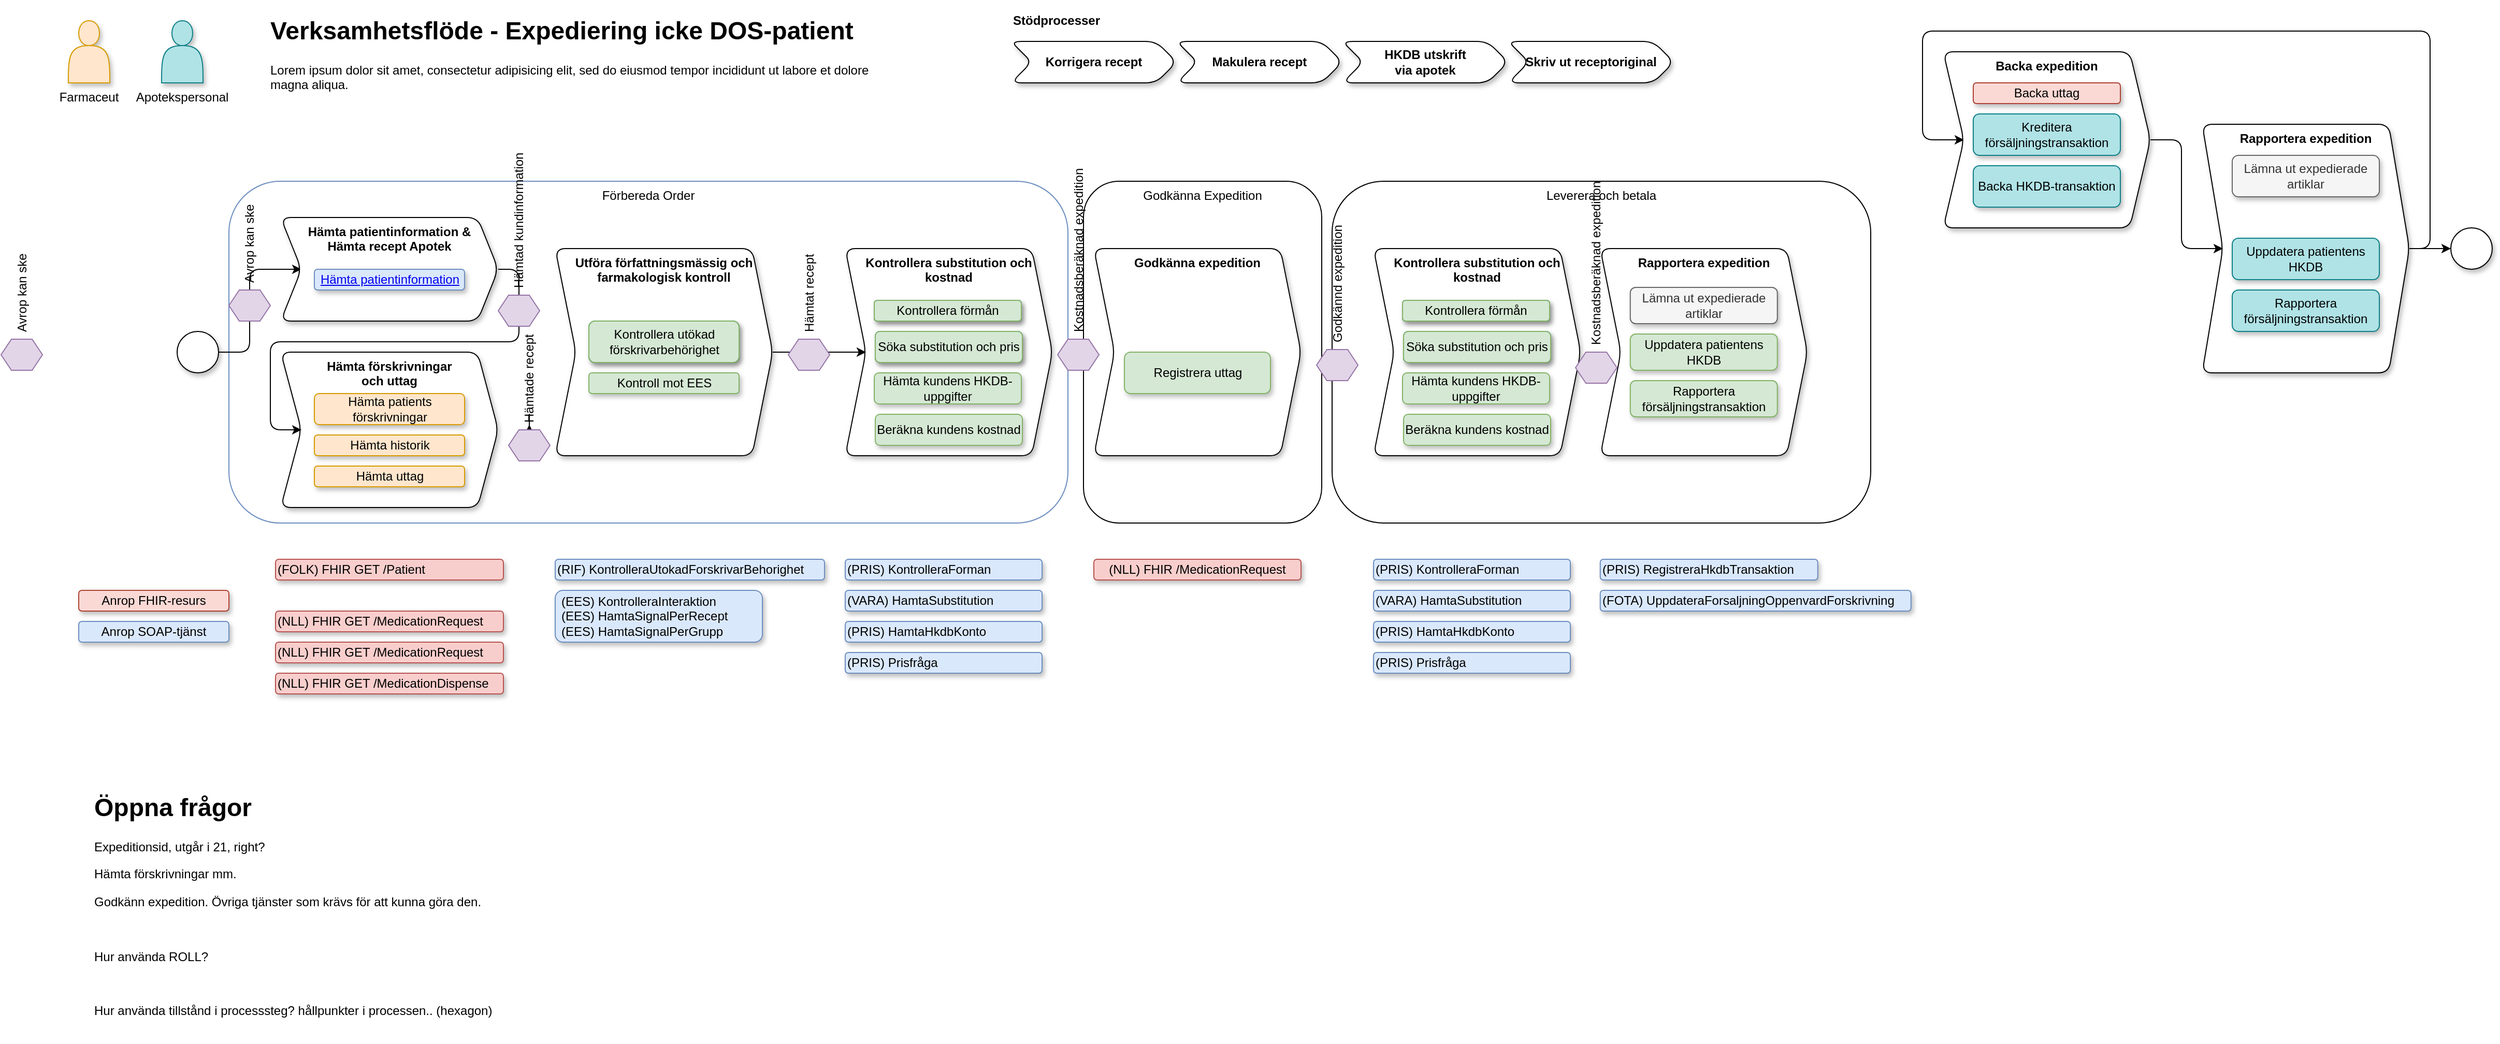 <mxfile version="13.8.5" type="github">
  <diagram id="enVK-TMlwwV190GGYCbN" name="Page-1">
    <mxGraphModel dx="2736" dy="2039" grid="1" gridSize="10" guides="1" tooltips="1" connect="1" arrows="1" fold="1" page="1" pageScale="1" pageWidth="850" pageHeight="1100" math="0" shadow="0">
      <root>
        <mxCell id="0" />
        <mxCell id="1" parent="0" />
        <mxCell id="ksKduSkaQOlg77DbCCtt-34" value="&lt;div&gt;Förbereda Order&lt;br&gt;&lt;/div&gt;" style="rounded=1;whiteSpace=wrap;html=1;align=center;horizontal=1;verticalAlign=top;strokeColor=#6c8ebf;fillColor=none;" vertex="1" parent="1">
          <mxGeometry x="-35" y="-925" width="810" height="330" as="geometry" />
        </mxCell>
        <mxCell id="BHcxovkAHU87ofvAvEho-1" value="Farmaceut" style="shape=actor;whiteSpace=wrap;html=1;rounded=1;shadow=1;labelPosition=center;verticalLabelPosition=bottom;align=center;verticalAlign=top;fillColor=#ffe6cc;strokeColor=#d79b00;" parent="1" vertex="1">
          <mxGeometry x="-190" y="-1080" width="40" height="60" as="geometry" />
        </mxCell>
        <mxCell id="BHcxovkAHU87ofvAvEho-3" style="edgeStyle=orthogonalEdgeStyle;rounded=0;orthogonalLoop=1;jettySize=auto;html=1;exitX=1;exitY=0.5;exitDx=0;exitDy=0;" parent="1" source="BHcxovkAHU87ofvAvEho-28" target="BHcxovkAHU87ofvAvEho-35" edge="1">
          <mxGeometry relative="1" as="geometry">
            <mxPoint x="280" y="-830" as="sourcePoint" />
          </mxGeometry>
        </mxCell>
        <mxCell id="BHcxovkAHU87ofvAvEho-4" value="&lt;div&gt;(VARA) HamtaSubstitution&lt;br&gt;&lt;/div&gt;" style="whiteSpace=wrap;html=1;fillColor=#dae8fc;strokeColor=#6c8ebf;rounded=1;align=left;shadow=1;" parent="1" vertex="1">
          <mxGeometry x="560" y="-530" width="190" height="20" as="geometry" />
        </mxCell>
        <mxCell id="BHcxovkAHU87ofvAvEho-8" value="(RIF) KontrolleraUtokadForskrivarBehorighet" style="whiteSpace=wrap;html=1;fillColor=#dae8fc;strokeColor=#6c8ebf;rounded=1;align=left;shadow=1;" parent="1" vertex="1">
          <mxGeometry x="280" y="-560" width="260" height="20" as="geometry" />
        </mxCell>
        <mxCell id="BHcxovkAHU87ofvAvEho-9" value="Apotekspersonal" style="shape=actor;whiteSpace=wrap;html=1;rounded=1;shadow=1;labelPosition=center;verticalLabelPosition=bottom;align=center;verticalAlign=top;fillColor=#b0e3e6;strokeColor=#0e8088;" parent="1" vertex="1">
          <mxGeometry x="-100" y="-1080" width="40" height="60" as="geometry" />
        </mxCell>
        <mxCell id="BHcxovkAHU87ofvAvEho-23" style="edgeStyle=orthogonalEdgeStyle;rounded=1;sketch=0;orthogonalLoop=1;jettySize=auto;html=1;exitX=1;exitY=0.5;exitDx=0;exitDy=0;entryX=0;entryY=0.5;entryDx=0;entryDy=0;endArrow=classic;endFill=1;strokeColor=#000000;fontSize=12;align=center;" parent="1" source="BHcxovkAHU87ofvAvEho-24" target="BHcxovkAHU87ofvAvEho-65" edge="1">
          <mxGeometry relative="1" as="geometry">
            <Array as="points">
              <mxPoint x="2090" y="-860" />
              <mxPoint x="2090" y="-1070" />
              <mxPoint x="1600" y="-1070" />
              <mxPoint x="1600" y="-965" />
            </Array>
          </mxGeometry>
        </mxCell>
        <mxCell id="BHcxovkAHU87ofvAvEho-24" value="Rapportera expedition" style="shape=step;perimeter=stepPerimeter;whiteSpace=wrap;html=1;fixedSize=1;rounded=1;shadow=1;fontStyle=1;verticalAlign=top;" parent="1" vertex="1">
          <mxGeometry x="1870" y="-980" width="200" height="240" as="geometry" />
        </mxCell>
        <mxCell id="BHcxovkAHU87ofvAvEho-25" value="Korrigera recept" style="shape=step;perimeter=stepPerimeter;whiteSpace=wrap;html=1;fixedSize=1;rounded=1;shadow=1;fontStyle=1" parent="1" vertex="1">
          <mxGeometry x="720" y="-1060" width="160" height="40" as="geometry" />
        </mxCell>
        <mxCell id="BHcxovkAHU87ofvAvEho-28" value="Utföra författningsmässig och farmakologisk kontroll" style="shape=step;perimeter=stepPerimeter;whiteSpace=wrap;html=1;fixedSize=1;rounded=1;shadow=1;fontStyle=1;horizontal=1;verticalAlign=top;" parent="1" vertex="1">
          <mxGeometry x="280" y="-860" width="210" height="200" as="geometry" />
        </mxCell>
        <mxCell id="BHcxovkAHU87ofvAvEho-31" value="Kontrollera utökad förskrivarbehörighet" style="rounded=1;whiteSpace=wrap;html=1;shadow=1;fillColor=#b0e3e6;strokeColor=#0e8088;" parent="1" vertex="1">
          <mxGeometry x="312.5" y="-790" width="145" height="40" as="geometry" />
        </mxCell>
        <mxCell id="BHcxovkAHU87ofvAvEho-32" value="Kontroll mot EES" style="rounded=1;whiteSpace=wrap;html=1;shadow=1;fillColor=#d5e8d4;strokeColor=#82b366;" parent="1" vertex="1">
          <mxGeometry x="312.5" y="-740" width="145" height="20" as="geometry" />
        </mxCell>
        <mxCell id="BHcxovkAHU87ofvAvEho-33" value="&lt;div align=&quot;left&quot;&gt;(EES) KontrolleraInteraktion&lt;/div&gt;&lt;div align=&quot;left&quot;&gt;(EES) HamtaSignalPerRecept&lt;/div&gt;&lt;div align=&quot;left&quot;&gt;(EES) HamtaSignalPerGrupp&lt;/div&gt;" style="whiteSpace=wrap;html=1;fillColor=#dae8fc;strokeColor=#6c8ebf;rounded=1;align=left;spacingRight=0;spacingLeft=4;shadow=1;" parent="1" vertex="1">
          <mxGeometry x="280" y="-530" width="200" height="50" as="geometry" />
        </mxCell>
        <mxCell id="BHcxovkAHU87ofvAvEho-35" value="Kontrollera substitution och kostnad" style="shape=step;perimeter=stepPerimeter;whiteSpace=wrap;html=1;fixedSize=1;rounded=1;shadow=1;fontStyle=1;verticalAlign=top;" parent="1" vertex="1">
          <mxGeometry x="560" y="-860" width="200" height="200" as="geometry" />
        </mxCell>
        <mxCell id="BHcxovkAHU87ofvAvEho-36" value="Kontrollera förmån" style="rounded=1;whiteSpace=wrap;html=1;shadow=1;fontSize=12;fillColor=#b0e3e6;strokeColor=#0e8088;" parent="1" vertex="1">
          <mxGeometry x="588" y="-810" width="142" height="20" as="geometry" />
        </mxCell>
        <mxCell id="BHcxovkAHU87ofvAvEho-41" value="Hämta kundens HKDB-uppgifter" style="rounded=1;whiteSpace=wrap;html=1;shadow=1;fillColor=#d5e8d4;strokeColor=#82b366;" parent="1" vertex="1">
          <mxGeometry x="588" y="-740" width="142" height="30" as="geometry" />
        </mxCell>
        <mxCell id="BHcxovkAHU87ofvAvEho-43" value="Beräkna kundens kostnad" style="rounded=1;whiteSpace=wrap;html=1;shadow=1;fillColor=#d5e8d4;strokeColor=#82b366;" parent="1" vertex="1">
          <mxGeometry x="589" y="-700" width="142" height="30" as="geometry" />
        </mxCell>
        <mxCell id="BHcxovkAHU87ofvAvEho-45" value="Godkänna expedition" style="shape=step;perimeter=stepPerimeter;whiteSpace=wrap;html=1;fixedSize=1;rounded=1;shadow=1;fontStyle=1;verticalAlign=top;" parent="1" vertex="1">
          <mxGeometry x="800" y="-860" width="200" height="200" as="geometry" />
        </mxCell>
        <mxCell id="BHcxovkAHU87ofvAvEho-49" value="Registrera uttag" style="rounded=1;whiteSpace=wrap;html=1;shadow=1;fontSize=12;fillColor=#d5e8d4;strokeColor=#82b366;" parent="1" vertex="1">
          <mxGeometry x="829.5" y="-760" width="141" height="40" as="geometry" />
        </mxCell>
        <mxCell id="BHcxovkAHU87ofvAvEho-50" value="Lämna ut expedierade artiklar" style="rounded=1;whiteSpace=wrap;html=1;shadow=1;fillColor=#f5f5f5;strokeColor=#666666;fontColor=#333333;" parent="1" vertex="1">
          <mxGeometry x="1899" y="-950" width="142" height="40" as="geometry" />
        </mxCell>
        <mxCell id="BHcxovkAHU87ofvAvEho-52" value="Uppdatera patientens HKDB" style="rounded=1;whiteSpace=wrap;html=1;shadow=1;fillColor=#b0e3e6;strokeColor=#0e8088;" parent="1" vertex="1">
          <mxGeometry x="1899" y="-870" width="142" height="40" as="geometry" />
        </mxCell>
        <mxCell id="BHcxovkAHU87ofvAvEho-53" value="Rapportera försäljningstransaktion" style="rounded=1;whiteSpace=wrap;html=1;shadow=1;fillColor=#b0e3e6;strokeColor=#0e8088;" parent="1" vertex="1">
          <mxGeometry x="1899" y="-820" width="142" height="40" as="geometry" />
        </mxCell>
        <mxCell id="BHcxovkAHU87ofvAvEho-59" value="Makulera recept" style="shape=step;perimeter=stepPerimeter;whiteSpace=wrap;html=1;fixedSize=1;rounded=1;shadow=1;fontStyle=1" parent="1" vertex="1">
          <mxGeometry x="880" y="-1060" width="160" height="40" as="geometry" />
        </mxCell>
        <mxCell id="BHcxovkAHU87ofvAvEho-60" value="&lt;div&gt;HKDB utskrift&lt;/div&gt;&lt;div&gt; via apotek&lt;/div&gt;" style="shape=step;perimeter=stepPerimeter;whiteSpace=wrap;html=1;fixedSize=1;rounded=1;shadow=1;fontStyle=1" parent="1" vertex="1">
          <mxGeometry x="1040" y="-1060" width="160" height="40" as="geometry" />
        </mxCell>
        <mxCell id="BHcxovkAHU87ofvAvEho-61" value="" style="ellipse;whiteSpace=wrap;html=1;aspect=fixed;rounded=1;shadow=1;fontSize=12;" parent="1" vertex="1">
          <mxGeometry x="2110" y="-880" width="40" height="40" as="geometry" />
        </mxCell>
        <mxCell id="BHcxovkAHU87ofvAvEho-62" value="" style="endArrow=classic;html=1;strokeColor=#000000;fontSize=12;align=center;entryX=0;entryY=0.5;entryDx=0;entryDy=0;exitX=1;exitY=0.5;exitDx=0;exitDy=0;" parent="1" source="BHcxovkAHU87ofvAvEho-24" target="BHcxovkAHU87ofvAvEho-61" edge="1">
          <mxGeometry width="50" height="50" relative="1" as="geometry">
            <mxPoint x="1980" y="-670" as="sourcePoint" />
            <mxPoint x="2030" y="-720" as="targetPoint" />
          </mxGeometry>
        </mxCell>
        <mxCell id="BHcxovkAHU87ofvAvEho-63" value="Anrop FHIR-resurs" style="rounded=1;whiteSpace=wrap;html=1;shadow=1;fontSize=12;fillColor=#fad9d5;strokeColor=#ae4132;" parent="1" vertex="1">
          <mxGeometry x="-180" y="-530" width="145" height="20" as="geometry" />
        </mxCell>
        <mxCell id="BHcxovkAHU87ofvAvEho-64" value="Anrop SOAP-tjänst" style="rounded=1;whiteSpace=wrap;html=1;shadow=1;fontSize=12;fillColor=#dae8fc;strokeColor=#6c8ebf;" parent="1" vertex="1">
          <mxGeometry x="-180" y="-500" width="145" height="20" as="geometry" />
        </mxCell>
        <mxCell id="BHcxovkAHU87ofvAvEho-65" value="Backa expedition" style="shape=step;perimeter=stepPerimeter;whiteSpace=wrap;html=1;fixedSize=1;rounded=1;shadow=1;fontStyle=1;verticalAlign=top;" parent="1" vertex="1">
          <mxGeometry x="1620" y="-1050" width="200" height="170" as="geometry" />
        </mxCell>
        <mxCell id="BHcxovkAHU87ofvAvEho-66" value="Kreditera försäljningstransaktion" style="rounded=1;whiteSpace=wrap;html=1;shadow=1;fillColor=#b0e3e6;strokeColor=#0e8088;" parent="1" vertex="1">
          <mxGeometry x="1649" y="-990" width="142" height="40" as="geometry" />
        </mxCell>
        <mxCell id="BHcxovkAHU87ofvAvEho-67" value="Backa HKDB-transaktion" style="rounded=1;whiteSpace=wrap;html=1;shadow=1;fillColor=#b0e3e6;strokeColor=#0e8088;" parent="1" vertex="1">
          <mxGeometry x="1649" y="-940" width="142" height="40" as="geometry" />
        </mxCell>
        <mxCell id="BHcxovkAHU87ofvAvEho-68" value="Backa uttag" style="rounded=1;whiteSpace=wrap;html=1;shadow=1;fillColor=#fad9d5;strokeColor=#ae4132;" parent="1" vertex="1">
          <mxGeometry x="1649" y="-1020" width="142" height="20" as="geometry" />
        </mxCell>
        <mxCell id="BHcxovkAHU87ofvAvEho-69" value="" style="endArrow=classic;html=1;strokeColor=#000000;fontSize=12;align=center;exitX=1;exitY=0.5;exitDx=0;exitDy=0;" parent="1" source="BHcxovkAHU87ofvAvEho-65" edge="1">
          <mxGeometry width="50" height="50" relative="1" as="geometry">
            <mxPoint x="1620" y="-890" as="sourcePoint" />
            <mxPoint x="1890" y="-860" as="targetPoint" />
            <Array as="points">
              <mxPoint x="1850" y="-965" />
              <mxPoint x="1850" y="-860" />
            </Array>
          </mxGeometry>
        </mxCell>
        <mxCell id="BHcxovkAHU87ofvAvEho-73" value="Skriv ut receptoriginal" style="shape=step;perimeter=stepPerimeter;whiteSpace=wrap;html=1;fixedSize=1;rounded=1;shadow=1;fontStyle=1" parent="1" vertex="1">
          <mxGeometry x="1200" y="-1060" width="160" height="40" as="geometry" />
        </mxCell>
        <mxCell id="BHcxovkAHU87ofvAvEho-74" value="&lt;h1&gt;Verksamhetsflöde - Expediering icke DOS-patient&lt;br&gt;&lt;/h1&gt;&lt;p&gt;Lorem ipsum dolor sit amet, consectetur adipisicing elit, sed do eiusmod tempor incididunt ut labore et dolore magna aliqua.&lt;/p&gt;" style="text;html=1;strokeColor=none;fillColor=none;spacing=5;spacingTop=-20;whiteSpace=wrap;overflow=hidden;rounded=0;shadow=1;fontSize=12;" parent="1" vertex="1">
          <mxGeometry y="-1090" width="600" height="120" as="geometry" />
        </mxCell>
        <mxCell id="BHcxovkAHU87ofvAvEho-75" value="&lt;b&gt;Stödprocesser&lt;/b&gt;" style="text;html=1;strokeColor=none;fillColor=none;align=left;verticalAlign=middle;whiteSpace=wrap;rounded=0;shadow=1;fontSize=12;" parent="1" vertex="1">
          <mxGeometry x="720" y="-1090" width="219" height="20" as="geometry" />
        </mxCell>
        <mxCell id="BHcxovkAHU87ofvAvEho-76" value="Hämta förskrivningar&lt;br&gt;och uttag" style="shape=step;perimeter=stepPerimeter;whiteSpace=wrap;html=1;fixedSize=1;rounded=1;shadow=1;fontStyle=1;horizontal=1;verticalAlign=top;" parent="1" vertex="1">
          <mxGeometry x="15" y="-760" width="210" height="150" as="geometry" />
        </mxCell>
        <mxCell id="ksKduSkaQOlg77DbCCtt-16" style="edgeStyle=orthogonalEdgeStyle;rounded=1;orthogonalLoop=1;jettySize=auto;html=1;entryX=0;entryY=0.5;entryDx=0;entryDy=0;" edge="1" parent="1" source="BHcxovkAHU87ofvAvEho-80" target="ksKduSkaQOlg77DbCCtt-11">
          <mxGeometry relative="1" as="geometry">
            <Array as="points">
              <mxPoint x="-15" y="-760" />
              <mxPoint x="-15" y="-840" />
            </Array>
          </mxGeometry>
        </mxCell>
        <mxCell id="BHcxovkAHU87ofvAvEho-80" value="" style="ellipse;whiteSpace=wrap;html=1;aspect=fixed;rounded=1;shadow=1;fontSize=12;" parent="1" vertex="1">
          <mxGeometry x="-85" y="-780" width="40" height="40" as="geometry" />
        </mxCell>
        <mxCell id="BHcxovkAHU87ofvAvEho-88" value="(NLL) FHIR GET /MedicationDispense" style="whiteSpace=wrap;html=1;fillColor=#f8cecc;strokeColor=#b85450;rounded=1;align=left;shadow=1;" parent="1" vertex="1">
          <mxGeometry x="10" y="-450" width="220" height="20" as="geometry" />
        </mxCell>
        <UserObject label="(FOLK) FHIR GET /Patient" tooltip="Folkbokförda personer (FOLK)" id="BHcxovkAHU87ofvAvEho-90">
          <mxCell style="whiteSpace=wrap;html=1;fillColor=#f8cecc;strokeColor=#b85450;rounded=1;align=left;shadow=1;" parent="1" vertex="1">
            <mxGeometry x="10" y="-560" width="220" height="20" as="geometry" />
          </mxCell>
        </UserObject>
        <mxCell id="BHcxovkAHU87ofvAvEho-87" value="(NLL) FHIR GET /MedicationRequest" style="whiteSpace=wrap;html=1;fillColor=#f8cecc;strokeColor=#b85450;rounded=1;align=left;shadow=1;" parent="1" vertex="1">
          <mxGeometry x="10" y="-510" width="220" height="20" as="geometry" />
        </mxCell>
        <mxCell id="ksKduSkaQOlg77DbCCtt-4" value="Hämta patients förskrivningar" style="rounded=1;whiteSpace=wrap;html=1;shadow=1;fontSize=12;fillColor=#ffe6cc;strokeColor=#d79b00;" vertex="1" parent="1">
          <mxGeometry x="47.5" y="-720" width="145" height="30" as="geometry" />
        </mxCell>
        <mxCell id="ksKduSkaQOlg77DbCCtt-17" style="edgeStyle=orthogonalEdgeStyle;rounded=1;orthogonalLoop=1;jettySize=auto;html=1;exitX=1;exitY=0.5;exitDx=0;exitDy=0;entryX=0;entryY=0.5;entryDx=0;entryDy=0;" edge="1" parent="1" source="ksKduSkaQOlg77DbCCtt-11" target="BHcxovkAHU87ofvAvEho-76">
          <mxGeometry relative="1" as="geometry">
            <Array as="points">
              <mxPoint x="245" y="-840" />
              <mxPoint x="245" y="-770" />
              <mxPoint x="5" y="-770" />
              <mxPoint x="5" y="-685" />
            </Array>
          </mxGeometry>
        </mxCell>
        <mxCell id="ksKduSkaQOlg77DbCCtt-11" value="&lt;div&gt;Hämta patientinformation &amp;amp; &lt;br&gt;&lt;/div&gt;&lt;div&gt;Hämta recept Apotek&lt;/div&gt;" style="shape=step;perimeter=stepPerimeter;whiteSpace=wrap;html=1;fixedSize=1;rounded=1;shadow=1;fontStyle=1;horizontal=1;verticalAlign=top;" vertex="1" parent="1">
          <mxGeometry x="15" y="-890" width="210" height="100" as="geometry" />
        </mxCell>
        <mxCell id="ksKduSkaQOlg77DbCCtt-12" value="&lt;a href=&quot;null&quot;&gt;Hämta patientinformation&lt;/a&gt;" style="rounded=1;whiteSpace=wrap;html=1;shadow=1;fontSize=12;fillColor=#dae8fc;strokeColor=#6c8ebf;" vertex="1" parent="1">
          <mxGeometry x="47.5" y="-840" width="145" height="20" as="geometry" />
        </mxCell>
        <mxCell id="ksKduSkaQOlg77DbCCtt-19" value="Söka substitution och pris" style="rounded=1;whiteSpace=wrap;html=1;shadow=1;fontSize=12;fillColor=#b0e3e6;strokeColor=#0e8088;" vertex="1" parent="1">
          <mxGeometry x="589" y="-780" width="142" height="30" as="geometry" />
        </mxCell>
        <mxCell id="ksKduSkaQOlg77DbCCtt-20" value="Hämta historik" style="rounded=1;whiteSpace=wrap;html=1;shadow=1;fontSize=12;fillColor=#ffe6cc;strokeColor=#d79b00;" vertex="1" parent="1">
          <mxGeometry x="47.5" y="-680" width="145" height="20" as="geometry" />
        </mxCell>
        <mxCell id="ksKduSkaQOlg77DbCCtt-21" value="Hämta uttag" style="rounded=1;whiteSpace=wrap;html=1;shadow=1;fontSize=12;fillColor=#ffe6cc;strokeColor=#d79b00;" vertex="1" parent="1">
          <mxGeometry x="47.5" y="-650" width="145" height="20" as="geometry" />
        </mxCell>
        <mxCell id="ksKduSkaQOlg77DbCCtt-24" value="(PRIS) KontrolleraForman" style="whiteSpace=wrap;html=1;fillColor=#dae8fc;strokeColor=#6c8ebf;rounded=1;align=left;shadow=1;" vertex="1" parent="1">
          <mxGeometry x="560" y="-560" width="190" height="20" as="geometry" />
        </mxCell>
        <mxCell id="ksKduSkaQOlg77DbCCtt-25" value="&lt;div&gt;(PRIS) HamtaHkdbKonto&lt;br&gt;&lt;/div&gt;" style="whiteSpace=wrap;html=1;fillColor=#dae8fc;strokeColor=#6c8ebf;rounded=1;align=left;shadow=1;" vertex="1" parent="1">
          <mxGeometry x="560" y="-500" width="190" height="20" as="geometry" />
        </mxCell>
        <mxCell id="ksKduSkaQOlg77DbCCtt-26" value="&lt;div&gt;(PRIS) Prisfråga&lt;br&gt;&lt;/div&gt;" style="whiteSpace=wrap;html=1;fillColor=#dae8fc;strokeColor=#6c8ebf;rounded=1;align=left;shadow=1;" vertex="1" parent="1">
          <mxGeometry x="560" y="-470" width="190" height="20" as="geometry" />
        </mxCell>
        <mxCell id="ksKduSkaQOlg77DbCCtt-27" value="(NLL) FHIR /MedicationRequest" style="whiteSpace=wrap;html=1;fillColor=#f8cecc;strokeColor=#b85450;rounded=1;shadow=1;" vertex="1" parent="1">
          <mxGeometry x="800" y="-560" width="200" height="20" as="geometry" />
        </mxCell>
        <mxCell id="ksKduSkaQOlg77DbCCtt-28" value="Söka substitution och pris" style="rounded=1;whiteSpace=wrap;html=1;shadow=1;fontSize=12;fillColor=#d5e8d4;strokeColor=#82b366;" vertex="1" parent="1">
          <mxGeometry x="589" y="-780" width="142" height="30" as="geometry" />
        </mxCell>
        <mxCell id="ksKduSkaQOlg77DbCCtt-29" value="Kontrollera förmån" style="rounded=1;whiteSpace=wrap;html=1;shadow=1;fontSize=12;fillColor=#d5e8d4;strokeColor=#82b366;" vertex="1" parent="1">
          <mxGeometry x="588" y="-810" width="142" height="20" as="geometry" />
        </mxCell>
        <mxCell id="ksKduSkaQOlg77DbCCtt-30" value="Kontrollera utökad förskrivarbehörighet" style="rounded=1;whiteSpace=wrap;html=1;shadow=1;fillColor=#d5e8d4;strokeColor=#82b366;" vertex="1" parent="1">
          <mxGeometry x="312.5" y="-790" width="145" height="40" as="geometry" />
        </mxCell>
        <mxCell id="ksKduSkaQOlg77DbCCtt-31" value="&lt;div&gt;(PRIS) RegistreraHkdbTransaktion&lt;br&gt;&lt;/div&gt;" style="whiteSpace=wrap;html=1;fillColor=#dae8fc;strokeColor=#6c8ebf;rounded=1;align=left;shadow=1;" vertex="1" parent="1">
          <mxGeometry x="1288.87" y="-560" width="210" height="20" as="geometry" />
        </mxCell>
        <mxCell id="ksKduSkaQOlg77DbCCtt-32" value="&lt;div&gt;(FOTA) UppdateraForsaljningOppenvardForskrivning&lt;br&gt;&lt;/div&gt;" style="whiteSpace=wrap;html=1;fillColor=#dae8fc;strokeColor=#6c8ebf;rounded=1;align=left;shadow=1;" vertex="1" parent="1">
          <mxGeometry x="1288.87" y="-530" width="300" height="20" as="geometry" />
        </mxCell>
        <mxCell id="ksKduSkaQOlg77DbCCtt-33" value="(NLL) FHIR GET /MedicationRequest" style="whiteSpace=wrap;html=1;fillColor=#f8cecc;strokeColor=#b85450;rounded=1;align=left;shadow=1;" vertex="1" parent="1">
          <mxGeometry x="10" y="-480" width="220" height="20" as="geometry" />
        </mxCell>
        <mxCell id="ksKduSkaQOlg77DbCCtt-35" value="Godkänna Expedition" style="rounded=1;whiteSpace=wrap;html=1;align=center;fillColor=none;horizontal=1;verticalAlign=top;" vertex="1" parent="1">
          <mxGeometry x="790" y="-925" width="230" height="330" as="geometry" />
        </mxCell>
        <mxCell id="ksKduSkaQOlg77DbCCtt-53" value="Kontrollera substitution och kostnad" style="shape=step;perimeter=stepPerimeter;whiteSpace=wrap;html=1;fixedSize=1;rounded=1;shadow=1;fontStyle=1;verticalAlign=top;" vertex="1" parent="1">
          <mxGeometry x="1070" y="-860" width="200" height="200" as="geometry" />
        </mxCell>
        <mxCell id="ksKduSkaQOlg77DbCCtt-54" value="Kontrollera förmån" style="rounded=1;whiteSpace=wrap;html=1;shadow=1;fontSize=12;fillColor=#b0e3e6;strokeColor=#0e8088;" vertex="1" parent="1">
          <mxGeometry x="1098" y="-810" width="142" height="20" as="geometry" />
        </mxCell>
        <mxCell id="ksKduSkaQOlg77DbCCtt-55" value="Hämta kundens HKDB-uppgifter" style="rounded=1;whiteSpace=wrap;html=1;shadow=1;fillColor=#d5e8d4;strokeColor=#82b366;" vertex="1" parent="1">
          <mxGeometry x="1098" y="-740" width="142" height="30" as="geometry" />
        </mxCell>
        <mxCell id="ksKduSkaQOlg77DbCCtt-56" value="Beräkna kundens kostnad" style="rounded=1;whiteSpace=wrap;html=1;shadow=1;fillColor=#d5e8d4;strokeColor=#82b366;" vertex="1" parent="1">
          <mxGeometry x="1099" y="-700" width="142" height="30" as="geometry" />
        </mxCell>
        <mxCell id="ksKduSkaQOlg77DbCCtt-57" value="Söka substitution och pris" style="rounded=1;whiteSpace=wrap;html=1;shadow=1;fontSize=12;fillColor=#b0e3e6;strokeColor=#0e8088;" vertex="1" parent="1">
          <mxGeometry x="1099" y="-780" width="142" height="30" as="geometry" />
        </mxCell>
        <mxCell id="ksKduSkaQOlg77DbCCtt-58" value="Söka substitution och pris" style="rounded=1;whiteSpace=wrap;html=1;shadow=1;fontSize=12;fillColor=#d5e8d4;strokeColor=#82b366;" vertex="1" parent="1">
          <mxGeometry x="1099" y="-780" width="142" height="30" as="geometry" />
        </mxCell>
        <mxCell id="ksKduSkaQOlg77DbCCtt-59" value="Kontrollera förmån" style="rounded=1;whiteSpace=wrap;html=1;shadow=1;fontSize=12;fillColor=#d5e8d4;strokeColor=#82b366;" vertex="1" parent="1">
          <mxGeometry x="1098" y="-810" width="142" height="20" as="geometry" />
        </mxCell>
        <mxCell id="ksKduSkaQOlg77DbCCtt-60" value="Leverera och betala" style="rounded=1;whiteSpace=wrap;html=1;align=center;fillColor=none;horizontal=1;verticalAlign=top;" vertex="1" parent="1">
          <mxGeometry x="1030" y="-925" width="520" height="330" as="geometry" />
        </mxCell>
        <mxCell id="ksKduSkaQOlg77DbCCtt-61" value="Rapportera expedition" style="shape=step;perimeter=stepPerimeter;whiteSpace=wrap;html=1;fixedSize=1;rounded=1;shadow=1;fontStyle=1;verticalAlign=top;" vertex="1" parent="1">
          <mxGeometry x="1288.87" y="-860" width="200" height="200" as="geometry" />
        </mxCell>
        <mxCell id="ksKduSkaQOlg77DbCCtt-68" value="Lämna ut expedierade artiklar" style="rounded=1;whiteSpace=wrap;html=1;shadow=1;fillColor=#f5f5f5;strokeColor=#666666;fontColor=#333333;" vertex="1" parent="1">
          <mxGeometry x="1317.87" y="-822.5" width="142" height="35" as="geometry" />
        </mxCell>
        <mxCell id="ksKduSkaQOlg77DbCCtt-69" value="Uppdatera patientens HKDB" style="rounded=1;whiteSpace=wrap;html=1;shadow=1;fillColor=#d5e8d4;strokeColor=#82b366;" vertex="1" parent="1">
          <mxGeometry x="1317.87" y="-777.5" width="142" height="35" as="geometry" />
        </mxCell>
        <mxCell id="ksKduSkaQOlg77DbCCtt-70" value="Rapportera försäljningstransaktion" style="rounded=1;whiteSpace=wrap;html=1;shadow=1;fillColor=#d5e8d4;strokeColor=#82b366;" vertex="1" parent="1">
          <mxGeometry x="1317.87" y="-732.5" width="142" height="35" as="geometry" />
        </mxCell>
        <mxCell id="ksKduSkaQOlg77DbCCtt-71" value="&lt;div&gt;(VARA) HamtaSubstitution&lt;br&gt;&lt;/div&gt;" style="whiteSpace=wrap;html=1;fillColor=#dae8fc;strokeColor=#6c8ebf;rounded=1;align=left;shadow=1;" vertex="1" parent="1">
          <mxGeometry x="1070" y="-530" width="190" height="20" as="geometry" />
        </mxCell>
        <mxCell id="ksKduSkaQOlg77DbCCtt-72" value="(PRIS) KontrolleraForman" style="whiteSpace=wrap;html=1;fillColor=#dae8fc;strokeColor=#6c8ebf;rounded=1;align=left;shadow=1;" vertex="1" parent="1">
          <mxGeometry x="1070" y="-560" width="190" height="20" as="geometry" />
        </mxCell>
        <mxCell id="ksKduSkaQOlg77DbCCtt-73" value="&lt;div&gt;(PRIS) HamtaHkdbKonto&lt;br&gt;&lt;/div&gt;" style="whiteSpace=wrap;html=1;fillColor=#dae8fc;strokeColor=#6c8ebf;rounded=1;align=left;shadow=1;" vertex="1" parent="1">
          <mxGeometry x="1070" y="-500" width="190" height="20" as="geometry" />
        </mxCell>
        <mxCell id="ksKduSkaQOlg77DbCCtt-74" value="&lt;div&gt;(PRIS) Prisfråga&lt;br&gt;&lt;/div&gt;" style="whiteSpace=wrap;html=1;fillColor=#dae8fc;strokeColor=#6c8ebf;rounded=1;align=left;shadow=1;" vertex="1" parent="1">
          <mxGeometry x="1070" y="-470" width="190" height="20" as="geometry" />
        </mxCell>
        <mxCell id="ksKduSkaQOlg77DbCCtt-76" value="Avrop kan ske" style="text;html=1;strokeColor=none;fillColor=none;align=left;verticalAlign=middle;whiteSpace=wrap;rounded=0;horizontal=1;rotation=-90;" vertex="1" parent="1">
          <mxGeometry x="-320" y="-872.5" width="170" height="20" as="geometry" />
        </mxCell>
        <mxCell id="ksKduSkaQOlg77DbCCtt-77" value="&lt;h1&gt;Öppna frågor&lt;br&gt;&lt;/h1&gt;&lt;p&gt;Expeditionsid, utgår i 21, right?&lt;/p&gt;&lt;p&gt;Hämta förskrivningar mm. &lt;br&gt;&lt;/p&gt;&lt;p&gt;Godkänn expedition. Övriga tjänster som krävs för att kunna göra den. &lt;br&gt;&lt;/p&gt;&lt;p&gt;&lt;br&gt;&lt;/p&gt;&lt;p&gt;Hur använda ROLL?&lt;/p&gt;&lt;p&gt;&lt;br&gt;&lt;/p&gt;&lt;p&gt;Hur använda tillstånd i processsteg? hållpunkter i processen.. (hexagon)&lt;br&gt;&lt;/p&gt;" style="text;html=1;strokeColor=none;fillColor=none;spacing=5;spacingTop=-20;whiteSpace=wrap;overflow=hidden;rounded=0;shadow=1;align=left;" vertex="1" parent="1">
          <mxGeometry x="-170" y="-340" width="450" height="240" as="geometry" />
        </mxCell>
        <mxCell id="ksKduSkaQOlg77DbCCtt-78" value="" style="shape=hexagon;perimeter=hexagonPerimeter2;whiteSpace=wrap;html=1;fixedSize=1;fillColor=#e1d5e7;align=center;size=10;horizontal=0;strokeColor=#9673a6;" vertex="1" parent="1">
          <mxGeometry x="-255" y="-772.5" width="40" height="30" as="geometry" />
        </mxCell>
        <mxCell id="ksKduSkaQOlg77DbCCtt-79" value="Avrop kan ske" style="text;html=1;strokeColor=none;fillColor=none;align=left;verticalAlign=middle;whiteSpace=wrap;rounded=0;horizontal=1;rotation=-90;" vertex="1" parent="1">
          <mxGeometry x="-100" y="-920" width="170" height="20" as="geometry" />
        </mxCell>
        <mxCell id="ksKduSkaQOlg77DbCCtt-80" value="" style="shape=hexagon;perimeter=hexagonPerimeter2;whiteSpace=wrap;html=1;fixedSize=1;fillColor=#e1d5e7;align=center;size=10;horizontal=0;strokeColor=#9673a6;" vertex="1" parent="1">
          <mxGeometry x="-35" y="-820" width="40" height="30" as="geometry" />
        </mxCell>
        <mxCell id="ksKduSkaQOlg77DbCCtt-81" value="Hämtad kundinformation" style="text;html=1;strokeColor=none;fillColor=none;align=left;verticalAlign=middle;whiteSpace=wrap;rounded=0;horizontal=1;rotation=-90;" vertex="1" parent="1">
          <mxGeometry x="160" y="-915" width="170" height="20" as="geometry" />
        </mxCell>
        <mxCell id="ksKduSkaQOlg77DbCCtt-82" value="" style="shape=hexagon;perimeter=hexagonPerimeter2;whiteSpace=wrap;html=1;fixedSize=1;fillColor=#e1d5e7;align=center;size=10;horizontal=0;strokeColor=#9673a6;" vertex="1" parent="1">
          <mxGeometry x="225" y="-815" width="40" height="30" as="geometry" />
        </mxCell>
        <mxCell id="ksKduSkaQOlg77DbCCtt-83" value="Hämtade recept" style="text;html=1;strokeColor=none;fillColor=none;align=left;verticalAlign=middle;whiteSpace=wrap;rounded=0;horizontal=1;rotation=-90;" vertex="1" parent="1">
          <mxGeometry x="170" y="-785" width="170" height="20" as="geometry" />
        </mxCell>
        <mxCell id="ksKduSkaQOlg77DbCCtt-85" value="" style="edgeStyle=orthogonalEdgeStyle;rounded=1;orthogonalLoop=1;jettySize=auto;html=1;" edge="1" parent="1" source="ksKduSkaQOlg77DbCCtt-84" target="ksKduSkaQOlg77DbCCtt-83">
          <mxGeometry relative="1" as="geometry" />
        </mxCell>
        <mxCell id="ksKduSkaQOlg77DbCCtt-84" value="" style="shape=hexagon;perimeter=hexagonPerimeter2;whiteSpace=wrap;html=1;fixedSize=1;fillColor=#e1d5e7;align=center;size=10;horizontal=0;strokeColor=#9673a6;" vertex="1" parent="1">
          <mxGeometry x="235" y="-685" width="40" height="30" as="geometry" />
        </mxCell>
        <mxCell id="ksKduSkaQOlg77DbCCtt-86" value="" style="shape=hexagon;perimeter=hexagonPerimeter2;whiteSpace=wrap;html=1;fixedSize=1;fillColor=#e1d5e7;align=center;size=10;horizontal=0;strokeColor=#9673a6;" vertex="1" parent="1">
          <mxGeometry x="505" y="-772.5" width="40" height="30" as="geometry" />
        </mxCell>
        <mxCell id="ksKduSkaQOlg77DbCCtt-87" value="Hämtat recept" style="text;html=1;strokeColor=none;fillColor=none;align=left;verticalAlign=middle;whiteSpace=wrap;rounded=0;horizontal=1;rotation=-90;" vertex="1" parent="1">
          <mxGeometry x="440" y="-872.5" width="170" height="20" as="geometry" />
        </mxCell>
        <mxCell id="ksKduSkaQOlg77DbCCtt-88" value="" style="shape=hexagon;perimeter=hexagonPerimeter2;whiteSpace=wrap;html=1;fixedSize=1;fillColor=#e1d5e7;align=center;size=10;horizontal=0;strokeColor=#9673a6;" vertex="1" parent="1">
          <mxGeometry x="765" y="-772.5" width="40" height="30" as="geometry" />
        </mxCell>
        <mxCell id="ksKduSkaQOlg77DbCCtt-89" value="Kostnadsberäknad expedition" style="text;html=1;strokeColor=none;fillColor=none;align=left;verticalAlign=middle;whiteSpace=wrap;rounded=0;horizontal=1;rotation=-90;" vertex="1" parent="1">
          <mxGeometry x="700" y="-872.5" width="170" height="20" as="geometry" />
        </mxCell>
        <mxCell id="ksKduSkaQOlg77DbCCtt-90" value="" style="shape=hexagon;perimeter=hexagonPerimeter2;whiteSpace=wrap;html=1;fixedSize=1;fillColor=#e1d5e7;align=center;size=10;horizontal=0;strokeColor=#9673a6;" vertex="1" parent="1">
          <mxGeometry x="1015" y="-762.5" width="40" height="30" as="geometry" />
        </mxCell>
        <mxCell id="ksKduSkaQOlg77DbCCtt-91" value="Godkännd expedition" style="text;html=1;strokeColor=none;fillColor=none;align=left;verticalAlign=middle;whiteSpace=wrap;rounded=0;horizontal=1;rotation=-90;" vertex="1" parent="1">
          <mxGeometry x="950" y="-862.5" width="170" height="20" as="geometry" />
        </mxCell>
        <mxCell id="ksKduSkaQOlg77DbCCtt-92" value="" style="shape=hexagon;perimeter=hexagonPerimeter2;whiteSpace=wrap;html=1;fixedSize=1;fillColor=#e1d5e7;align=center;size=10;horizontal=0;strokeColor=#9673a6;" vertex="1" parent="1">
          <mxGeometry x="1265" y="-760" width="40" height="30" as="geometry" />
        </mxCell>
        <mxCell id="ksKduSkaQOlg77DbCCtt-93" value="Kostnadsberäknad expedition" style="text;html=1;strokeColor=none;fillColor=none;align=left;verticalAlign=middle;whiteSpace=wrap;rounded=0;horizontal=1;rotation=-90;" vertex="1" parent="1">
          <mxGeometry x="1200" y="-860" width="170" height="20" as="geometry" />
        </mxCell>
      </root>
    </mxGraphModel>
  </diagram>
</mxfile>
